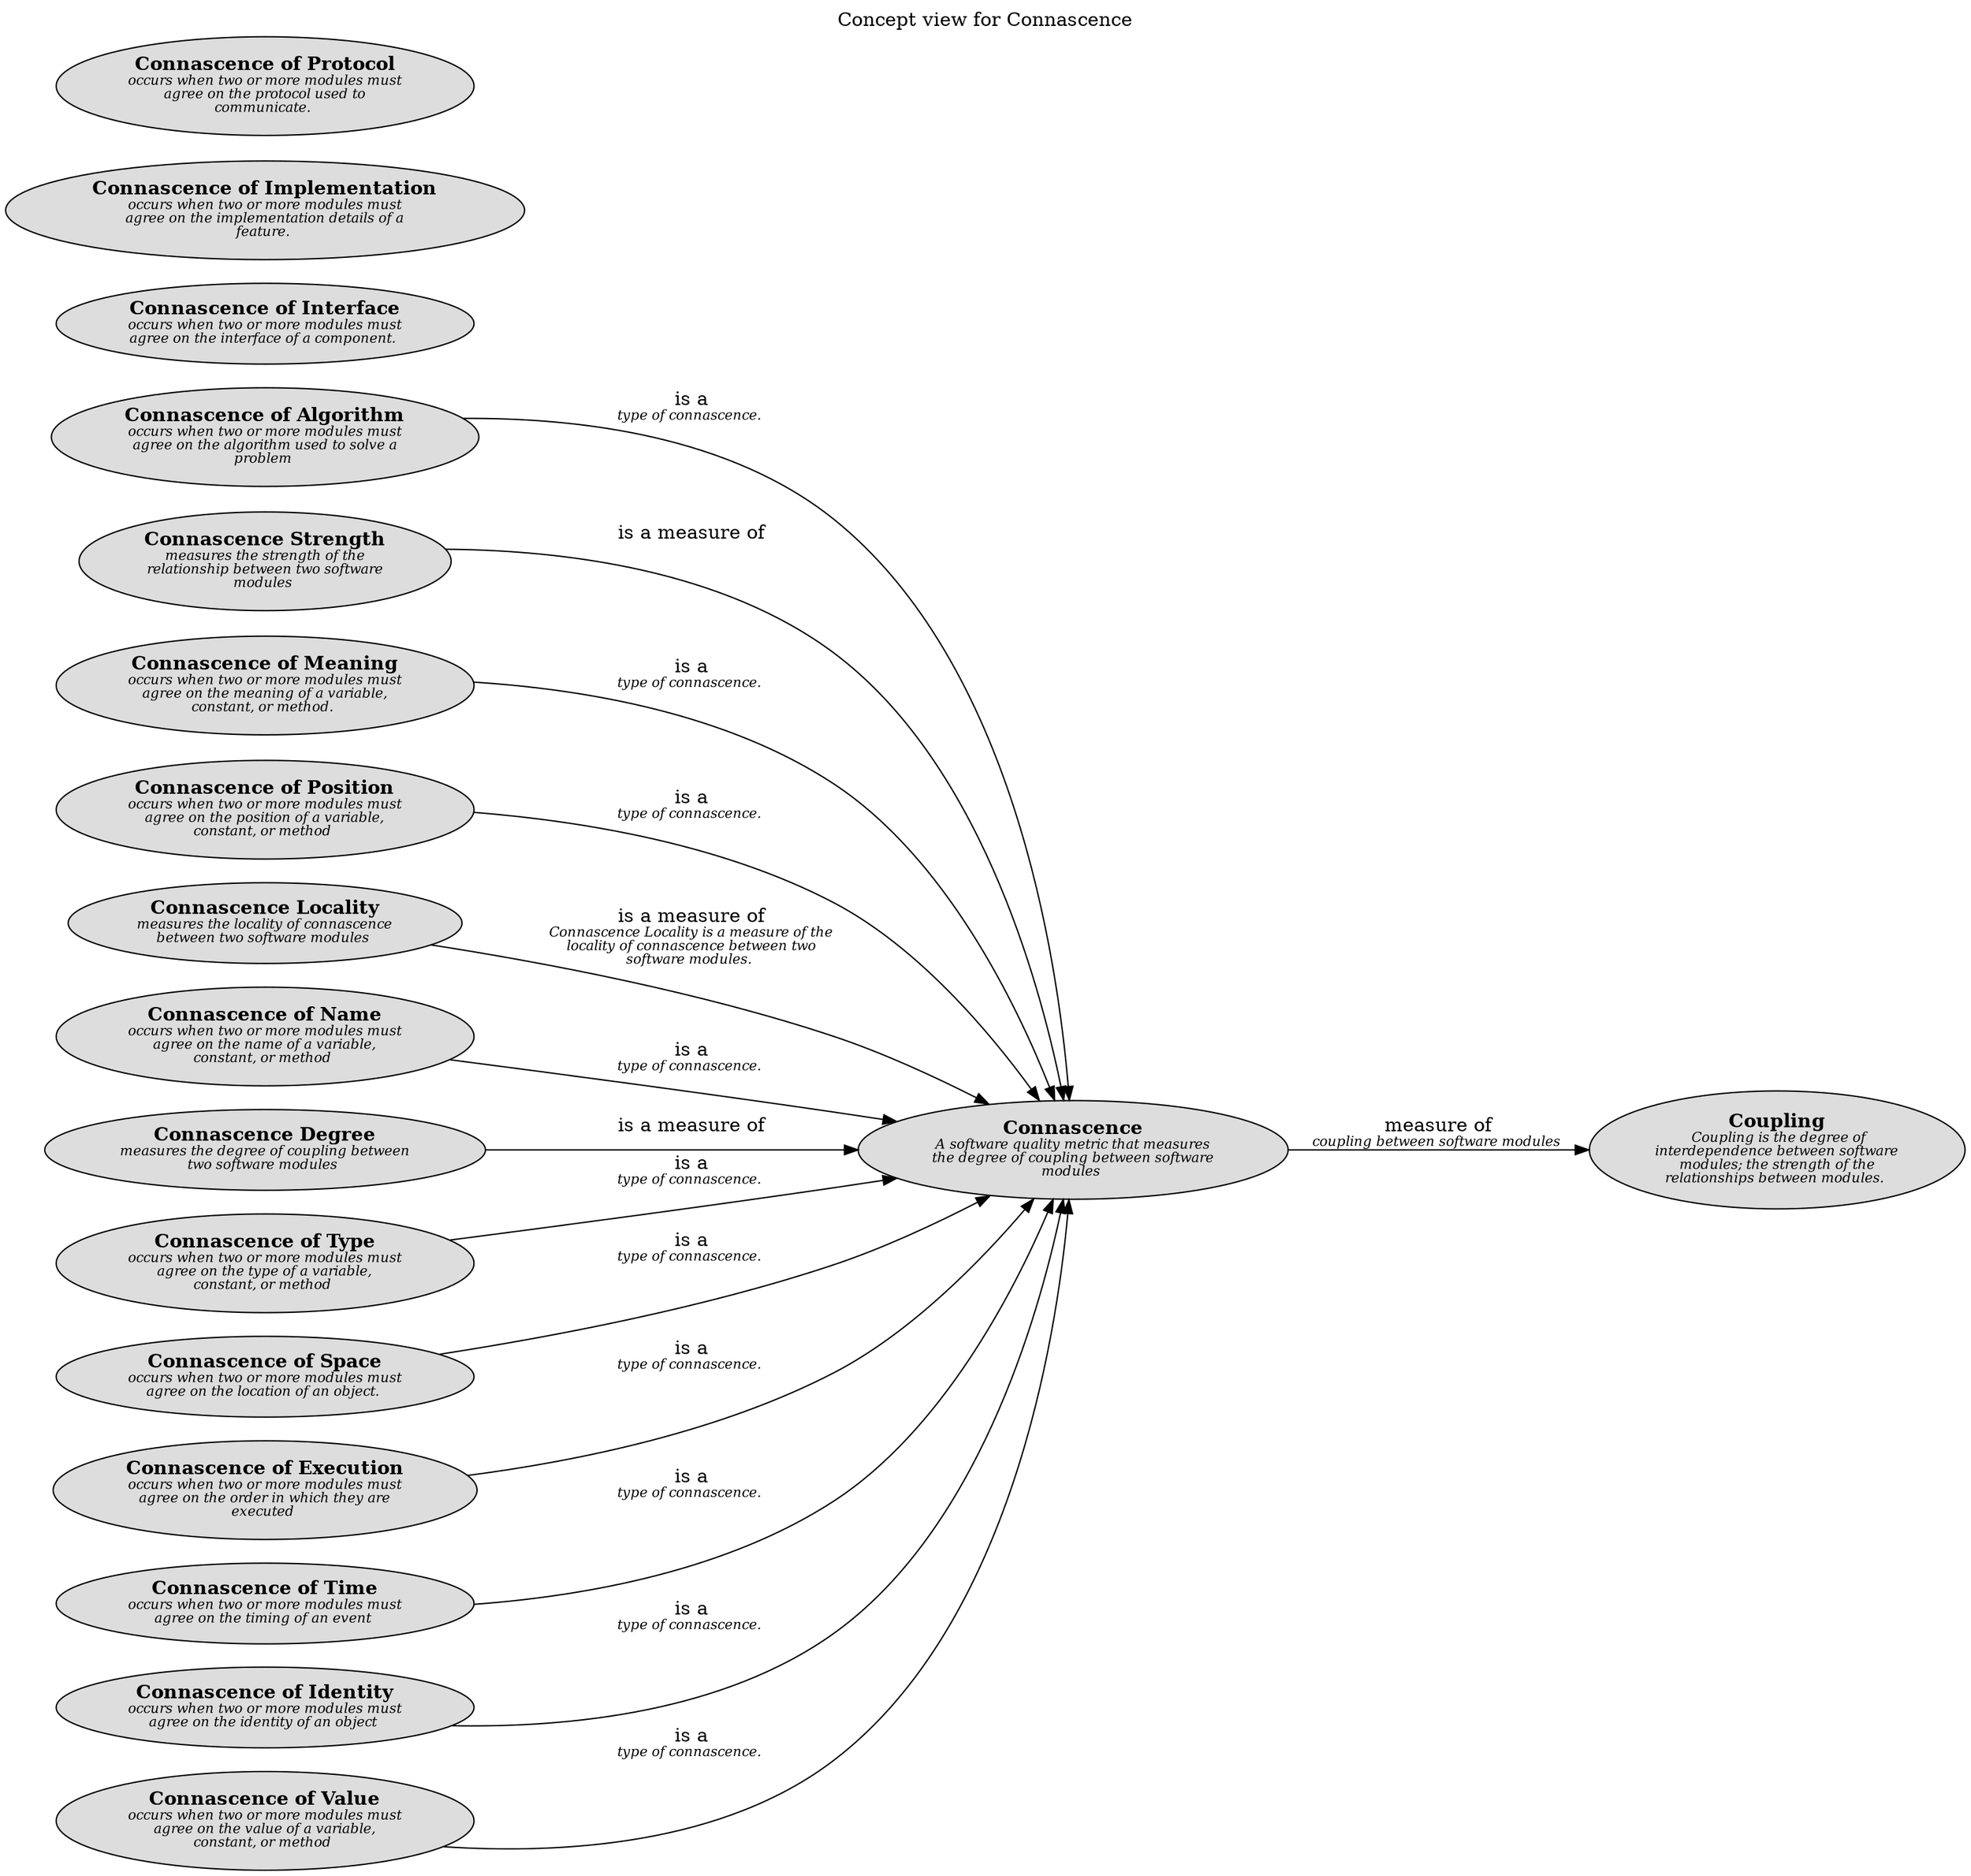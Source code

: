 digraph "Concept view for Connascence" {
  labelloc= "t"
  label="Concept view for Connascence"
  rankdir="LR"

  layout=dot
software_development_complexity_connascence__connascence_of_algorithm [shape=ellipse style=filled fillcolor="#dddddd" label=<<B>Connascence of Algorithm</B><BR/><FONT POINT-SIZE="10"><I>occurs when two or more modules must<BR/>agree on the algorithm used to solve a<BR/>problem </I></FONT>>]
software_development_complexity__coupling [shape=ellipse style=filled fillcolor="#dddddd" label=<<B> Coupling </B><BR/><FONT POINT-SIZE="10"><I> Coupling is the degree of<BR/>interdependence between software<BR/>modules; the strength of the<BR/>relationships between modules. </I></FONT>>]
software_development_complexity_connascence__connascence_strength [shape=ellipse style=filled fillcolor="#dddddd" label=<<B>Connascence Strength</B><BR/><FONT POINT-SIZE="10"><I>measures the strength of the<BR/>relationship between two software<BR/>modules </I></FONT>>]
software_development_complexity_connascence__connascence_of_meaning [shape=ellipse style=filled fillcolor="#dddddd" label=<<B>Connascence of Meaning</B><BR/><FONT POINT-SIZE="10"><I>occurs when two or more modules must<BR/>agree on the meaning of a variable,<BR/>constant, or method. </I></FONT>>]
software_development_complexity_connascence__connascence_of_position [shape=ellipse style=filled fillcolor="#dddddd" label=<<B>Connascence of Position</B><BR/><FONT POINT-SIZE="10"><I>occurs when two or more modules must<BR/>agree on the position of a variable,<BR/>constant, or method </I></FONT>>]
software_development_complexity_connascence__connascence_locality [shape=ellipse style=filled fillcolor="#dddddd" label=<<B>Connascence Locality</B><BR/><FONT POINT-SIZE="10"><I>measures the locality of connascence<BR/>between two software modules </I></FONT>>]
software_development_complexity_connascence__connascence_of_interface [shape=ellipse style=filled fillcolor="#dddddd" label=<<B>Connascence of Interface</B><BR/><FONT POINT-SIZE="10"><I>occurs when two or more modules must<BR/>agree on the interface of a component. </I></FONT>>]
software_development_complexity_connascence__connascence_of_name [shape=ellipse style=filled fillcolor="#dddddd" label=<<B>Connascence of Name</B><BR/><FONT POINT-SIZE="10"><I>occurs when two or more modules must<BR/>agree on the name of a variable,<BR/>constant, or method </I></FONT>>]
software_development_complexity_connascence__connascence_of_implementation [shape=ellipse style=filled fillcolor="#dddddd" label=<<B>Connascence of Implementation</B><BR/><FONT POINT-SIZE="10"><I>occurs when two or more modules must<BR/>agree on the implementation details of a<BR/>feature. </I></FONT>>]
software_development_complexity_connascence__connascence_degree [shape=ellipse style=filled fillcolor="#dddddd" label=<<B>Connascence Degree</B><BR/><FONT POINT-SIZE="10"><I>measures the degree of coupling between<BR/>two software modules </I></FONT>>]
software_development_complexity_connascence__connascence_of_type [shape=ellipse style=filled fillcolor="#dddddd" label=<<B>Connascence of Type</B><BR/><FONT POINT-SIZE="10"><I>occurs when two or more modules must<BR/>agree on the type of a variable,<BR/>constant, or method </I></FONT>>]
software_development_complexity_connascence__connascence_of_space [shape=ellipse style=filled fillcolor="#dddddd" label=<<B>Connascence of Space</B><BR/><FONT POINT-SIZE="10"><I>occurs when two or more modules must<BR/>agree on the location of an object. </I></FONT>>]
software_development_complexity_connascence__connascence_of_execution [shape=ellipse style=filled fillcolor="#dddddd" label=<<B>Connascence of Execution</B><BR/><FONT POINT-SIZE="10"><I>occurs when two or more modules must<BR/>agree on the order in which they are<BR/>executed </I></FONT>>]
software_development_complexity_connascence__connascence_of_time [shape=ellipse style=filled fillcolor="#dddddd" label=<<B>Connascence of Time</B><BR/><FONT POINT-SIZE="10"><I>occurs when two or more modules must<BR/>agree on the timing of an event </I></FONT>>]
software_development_complexity_connascence__connascence_of_identity [shape=ellipse style=filled fillcolor="#dddddd" label=<<B>Connascence of Identity</B><BR/><FONT POINT-SIZE="10"><I>occurs when two or more modules must<BR/>agree on the identity of an object </I></FONT>>]
software_development_complexity_connascence__connascence_of_value [shape=ellipse style=filled fillcolor="#dddddd" label=<<B>Connascence of Value</B><BR/><FONT POINT-SIZE="10"><I>occurs when two or more modules must<BR/>agree on the value of a variable,<BR/>constant, or method </I></FONT>>]
software_development_complexity_connascence__connascence_of_protocol [shape=ellipse style=filled fillcolor="#dddddd" label=<<B>Connascence of Protocol</B><BR/><FONT POINT-SIZE="10"><I>occurs when two or more modules must<BR/>agree on the protocol used to<BR/>communicate. </I></FONT>>]
software_development_complexity_connascence__connascence [shape=ellipse style=filled fillcolor="#dddddd" label=<<B>Connascence</B><BR/><FONT POINT-SIZE="10"><I>A software quality metric that measures<BR/>the degree of coupling between software<BR/>modules </I></FONT>>]
 
software_development_complexity_connascence__connascence_of_type -> software_development_complexity_connascence__connascence [label=<is a<BR/><FONT POINT-SIZE="10"><I>type of connascence. </I></FONT>>]
software_development_complexity_connascence__connascence_of_space -> software_development_complexity_connascence__connascence [label=<is a<BR/><FONT POINT-SIZE="10"><I>type of connascence. </I></FONT>>]
software_development_complexity_connascence__connascence_degree -> software_development_complexity_connascence__connascence [label=<is a measure of<BR/><FONT POINT-SIZE="10"><I> </I></FONT>>]
software_development_complexity_connascence__connascence_of_value -> software_development_complexity_connascence__connascence [label=<is a<BR/><FONT POINT-SIZE="10"><I>type of connascence. </I></FONT>>]
software_development_complexity_connascence__connascence_of_name -> software_development_complexity_connascence__connascence [label=<is a<BR/><FONT POINT-SIZE="10"><I>type of connascence. </I></FONT>>]
software_development_complexity_connascence__connascence_of_meaning -> software_development_complexity_connascence__connascence [label=<is a<BR/><FONT POINT-SIZE="10"><I>type of connascence. </I></FONT>>]
software_development_complexity_connascence__connascence -> software_development_complexity__coupling [label=<measure of<BR/><FONT POINT-SIZE="10"><I>coupling between software modules </I></FONT>>]
software_development_complexity_connascence__connascence_of_identity -> software_development_complexity_connascence__connascence [label=<is a<BR/><FONT POINT-SIZE="10"><I>type of connascence. </I></FONT>>]
software_development_complexity_connascence__connascence_strength -> software_development_complexity_connascence__connascence [label=<is a measure of<BR/><FONT POINT-SIZE="10"><I> </I></FONT>>]
software_development_complexity_connascence__connascence_of_position -> software_development_complexity_connascence__connascence [label=<is a<BR/><FONT POINT-SIZE="10"><I>type of connascence. </I></FONT>>]
software_development_complexity_connascence__connascence_of_algorithm -> software_development_complexity_connascence__connascence [label=<is a<BR/><FONT POINT-SIZE="10"><I>type of connascence. </I></FONT>>]
software_development_complexity_connascence__connascence_locality -> software_development_complexity_connascence__connascence [label=<is a measure of<BR/><FONT POINT-SIZE="10"><I>Connascence Locality is a measure of the<BR/>locality of connascence between two<BR/>software modules. </I></FONT>>]
software_development_complexity_connascence__connascence_of_execution -> software_development_complexity_connascence__connascence [label=<is a<BR/><FONT POINT-SIZE="10"><I>type of connascence. </I></FONT>>]
software_development_complexity_connascence__connascence_of_time -> software_development_complexity_connascence__connascence [label=<is a<BR/><FONT POINT-SIZE="10"><I>type of connascence. </I></FONT>>]
 
}

// (generated by Overarch with template views/view.dot.cmb)

